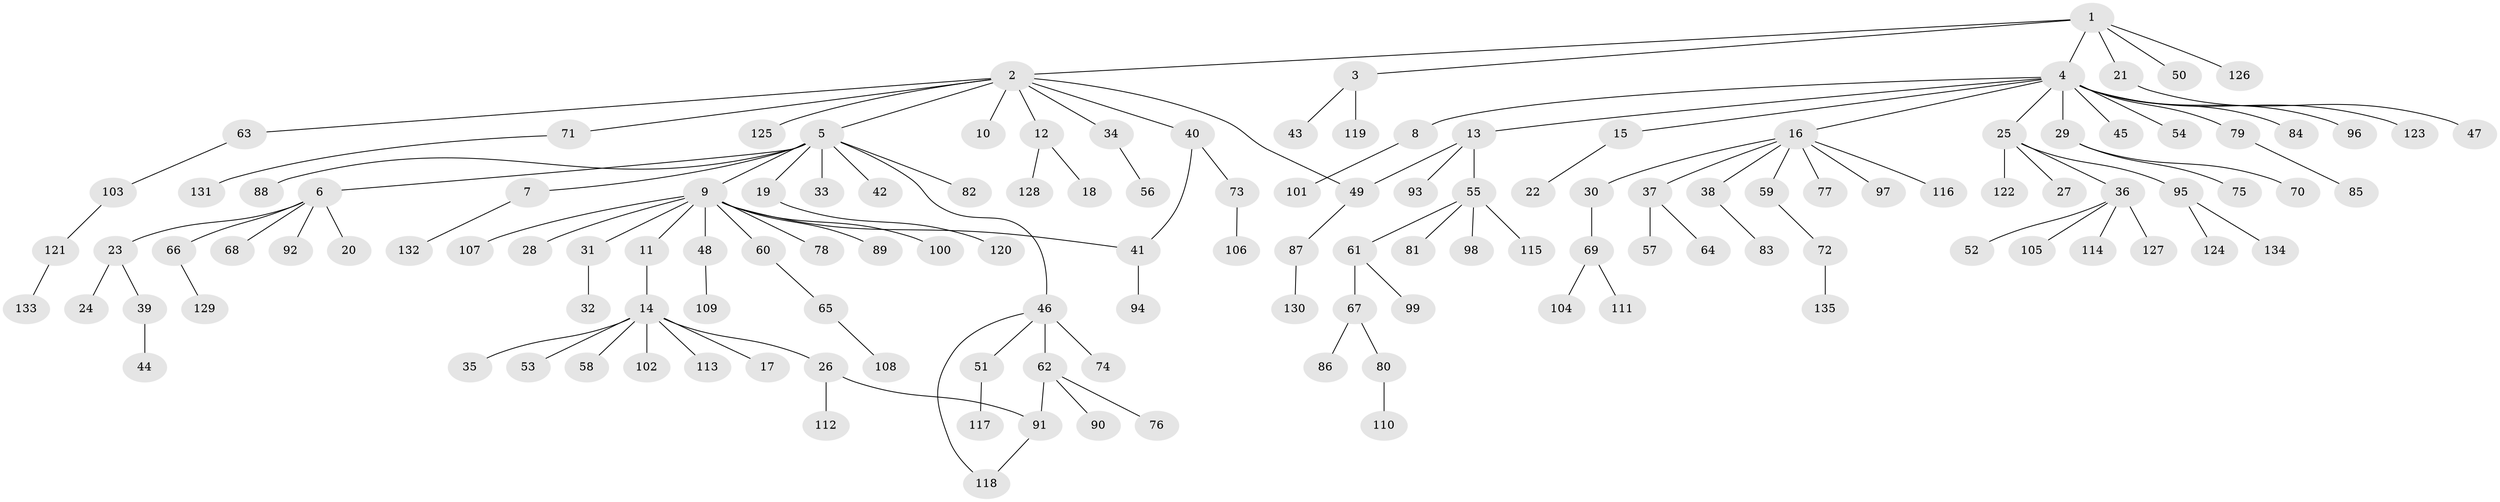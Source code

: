// coarse degree distribution, {5: 0.019230769230769232, 10: 0.009615384615384616, 2: 0.20192307692307693, 16: 0.009615384615384616, 13: 0.009615384615384616, 1: 0.6442307692307693, 12: 0.009615384615384616, 7: 0.019230769230769232, 8: 0.009615384615384616, 4: 0.009615384615384616, 3: 0.057692307692307696}
// Generated by graph-tools (version 1.1) at 2025/23/03/03/25 07:23:54]
// undirected, 135 vertices, 138 edges
graph export_dot {
graph [start="1"]
  node [color=gray90,style=filled];
  1;
  2;
  3;
  4;
  5;
  6;
  7;
  8;
  9;
  10;
  11;
  12;
  13;
  14;
  15;
  16;
  17;
  18;
  19;
  20;
  21;
  22;
  23;
  24;
  25;
  26;
  27;
  28;
  29;
  30;
  31;
  32;
  33;
  34;
  35;
  36;
  37;
  38;
  39;
  40;
  41;
  42;
  43;
  44;
  45;
  46;
  47;
  48;
  49;
  50;
  51;
  52;
  53;
  54;
  55;
  56;
  57;
  58;
  59;
  60;
  61;
  62;
  63;
  64;
  65;
  66;
  67;
  68;
  69;
  70;
  71;
  72;
  73;
  74;
  75;
  76;
  77;
  78;
  79;
  80;
  81;
  82;
  83;
  84;
  85;
  86;
  87;
  88;
  89;
  90;
  91;
  92;
  93;
  94;
  95;
  96;
  97;
  98;
  99;
  100;
  101;
  102;
  103;
  104;
  105;
  106;
  107;
  108;
  109;
  110;
  111;
  112;
  113;
  114;
  115;
  116;
  117;
  118;
  119;
  120;
  121;
  122;
  123;
  124;
  125;
  126;
  127;
  128;
  129;
  130;
  131;
  132;
  133;
  134;
  135;
  1 -- 2;
  1 -- 3;
  1 -- 4;
  1 -- 21;
  1 -- 50;
  1 -- 126;
  2 -- 5;
  2 -- 10;
  2 -- 12;
  2 -- 34;
  2 -- 40;
  2 -- 49;
  2 -- 63;
  2 -- 71;
  2 -- 125;
  3 -- 43;
  3 -- 119;
  4 -- 8;
  4 -- 13;
  4 -- 15;
  4 -- 16;
  4 -- 25;
  4 -- 29;
  4 -- 45;
  4 -- 54;
  4 -- 79;
  4 -- 84;
  4 -- 96;
  4 -- 123;
  5 -- 6;
  5 -- 7;
  5 -- 9;
  5 -- 19;
  5 -- 33;
  5 -- 42;
  5 -- 46;
  5 -- 82;
  5 -- 88;
  6 -- 20;
  6 -- 23;
  6 -- 66;
  6 -- 68;
  6 -- 92;
  7 -- 132;
  8 -- 101;
  9 -- 11;
  9 -- 28;
  9 -- 31;
  9 -- 41;
  9 -- 48;
  9 -- 60;
  9 -- 78;
  9 -- 89;
  9 -- 100;
  9 -- 107;
  11 -- 14;
  12 -- 18;
  12 -- 128;
  13 -- 49;
  13 -- 55;
  13 -- 93;
  14 -- 17;
  14 -- 26;
  14 -- 35;
  14 -- 53;
  14 -- 58;
  14 -- 102;
  14 -- 113;
  15 -- 22;
  16 -- 30;
  16 -- 37;
  16 -- 38;
  16 -- 59;
  16 -- 77;
  16 -- 97;
  16 -- 116;
  19 -- 120;
  21 -- 47;
  23 -- 24;
  23 -- 39;
  25 -- 27;
  25 -- 36;
  25 -- 95;
  25 -- 122;
  26 -- 91;
  26 -- 112;
  29 -- 70;
  29 -- 75;
  30 -- 69;
  31 -- 32;
  34 -- 56;
  36 -- 52;
  36 -- 105;
  36 -- 114;
  36 -- 127;
  37 -- 57;
  37 -- 64;
  38 -- 83;
  39 -- 44;
  40 -- 41;
  40 -- 73;
  41 -- 94;
  46 -- 51;
  46 -- 62;
  46 -- 74;
  46 -- 118;
  48 -- 109;
  49 -- 87;
  51 -- 117;
  55 -- 61;
  55 -- 81;
  55 -- 98;
  55 -- 115;
  59 -- 72;
  60 -- 65;
  61 -- 67;
  61 -- 99;
  62 -- 76;
  62 -- 90;
  62 -- 91;
  63 -- 103;
  65 -- 108;
  66 -- 129;
  67 -- 80;
  67 -- 86;
  69 -- 104;
  69 -- 111;
  71 -- 131;
  72 -- 135;
  73 -- 106;
  79 -- 85;
  80 -- 110;
  87 -- 130;
  91 -- 118;
  95 -- 124;
  95 -- 134;
  103 -- 121;
  121 -- 133;
}
